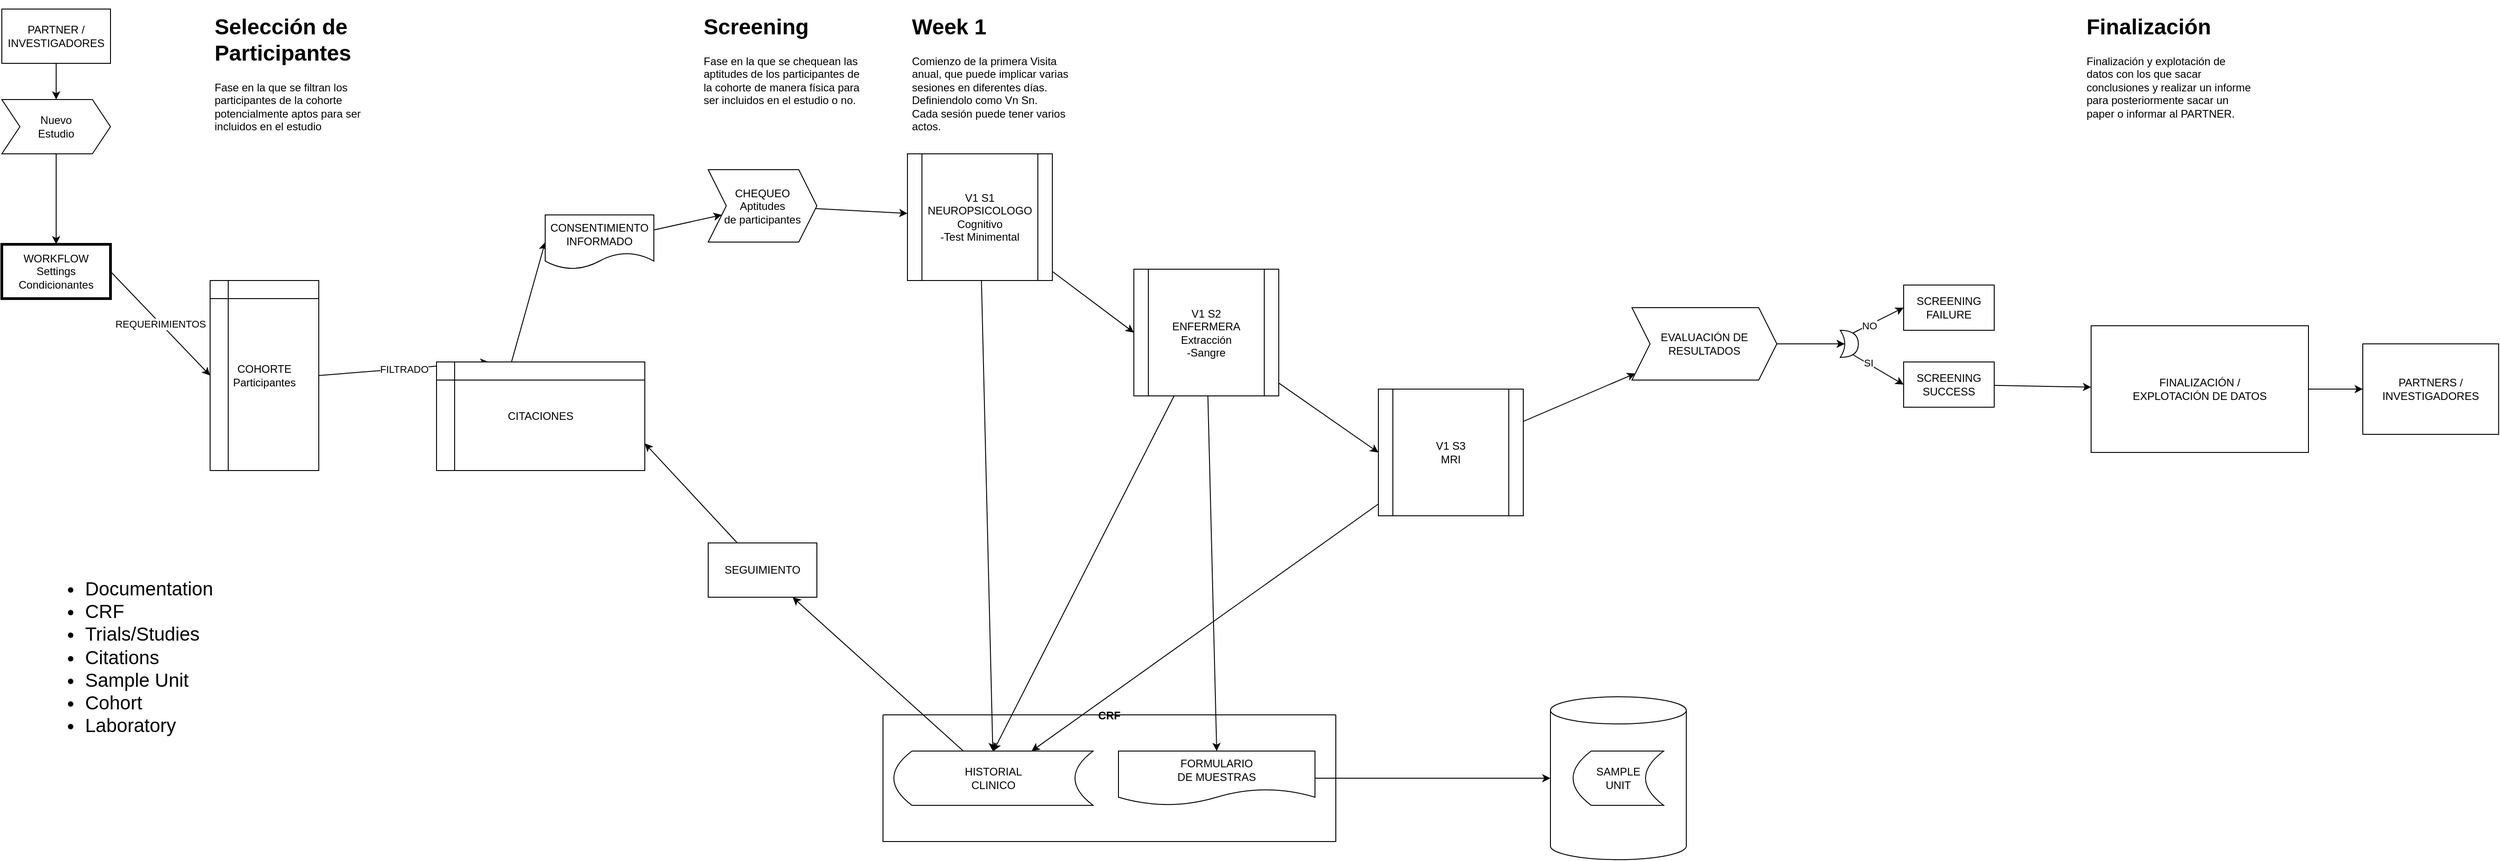 <mxfile>
    <diagram id="v-q1EdR2UzP3FlL0p8zX" name="Page-1">
        <mxGraphModel dx="2386" dy="2014" grid="1" gridSize="10" guides="1" tooltips="1" connect="1" arrows="1" fold="1" page="1" pageScale="1" pageWidth="1169" pageHeight="1654" math="0" shadow="0">
            <root>
                <mxCell id="0"/>
                <mxCell id="1" parent="0"/>
                <mxCell id="60" value="" style="shape=cylinder3;whiteSpace=wrap;html=1;boundedLbl=1;backgroundOutline=1;size=15;rounded=0;glass=0;sketch=0;strokeWidth=1;gradientColor=none;" parent="1" vertex="1">
                    <mxGeometry x="1720" y="780" width="150" height="180" as="geometry"/>
                </mxCell>
                <mxCell id="2" value="WORKFLOW&lt;br&gt;Settings&lt;br&gt;Condicionantes" style="rounded=0;whiteSpace=wrap;html=1;glass=0;strokeWidth=3;" parent="1" vertex="1">
                    <mxGeometry x="10" y="280" width="120" height="60" as="geometry"/>
                </mxCell>
                <mxCell id="70" style="edgeStyle=none;html=1;shadow=0;" parent="1" source="5" target="69" edge="1">
                    <mxGeometry relative="1" as="geometry"/>
                </mxCell>
                <mxCell id="5" value="PARTNER / INVESTIGADORES" style="rounded=0;whiteSpace=wrap;html=1;" parent="1" vertex="1">
                    <mxGeometry x="10" y="20" width="120" height="60" as="geometry"/>
                </mxCell>
                <mxCell id="101" style="edgeStyle=none;html=1;shadow=0;" parent="1" source="7" target="42" edge="1">
                    <mxGeometry relative="1" as="geometry"/>
                </mxCell>
                <mxCell id="103" style="edgeStyle=none;html=1;entryX=0;entryY=0.5;entryDx=0;entryDy=0;" parent="1" source="7" target="8" edge="1">
                    <mxGeometry relative="1" as="geometry"/>
                </mxCell>
                <mxCell id="7" value="V1 S1&lt;br&gt;NEUROPSICOLOGO&lt;br&gt;Cognitivo&lt;br&gt;-Test Minimental" style="shape=process;whiteSpace=wrap;html=1;backgroundOutline=1;glass=0;strokeWidth=1;" parent="1" vertex="1">
                    <mxGeometry x="1010" y="180" width="160" height="140" as="geometry"/>
                </mxCell>
                <mxCell id="100" style="edgeStyle=none;html=1;entryX=0.5;entryY=0;entryDx=0;entryDy=0;shadow=0;" parent="1" source="8" target="51" edge="1">
                    <mxGeometry relative="1" as="geometry"/>
                </mxCell>
                <mxCell id="102" style="edgeStyle=none;html=1;entryX=0.5;entryY=0;entryDx=0;entryDy=0;shadow=0;" parent="1" source="8" target="42" edge="1">
                    <mxGeometry relative="1" as="geometry"/>
                </mxCell>
                <mxCell id="104" style="edgeStyle=none;html=1;entryX=0;entryY=0.5;entryDx=0;entryDy=0;" parent="1" source="8" target="90" edge="1">
                    <mxGeometry relative="1" as="geometry"/>
                </mxCell>
                <mxCell id="8" value="V1 S2&lt;br&gt;ENFERMERA&lt;br&gt;Extracción&lt;br&gt;-Sangre" style="shape=process;whiteSpace=wrap;html=1;backgroundOutline=1;glass=0;strokeWidth=1;" parent="1" vertex="1">
                    <mxGeometry x="1260" y="307.5" width="160" height="140" as="geometry"/>
                </mxCell>
                <mxCell id="13" value="&lt;h1&gt;Selección de Participantes&lt;/h1&gt;&lt;p&gt;Fase en la que se filtran los participantes de la cohorte potencialmente aptos para ser incluidos en el estudio&amp;nbsp;&lt;/p&gt;" style="text;html=1;strokeColor=none;fillColor=none;spacing=5;spacingTop=-20;whiteSpace=wrap;overflow=hidden;rounded=0;glass=0;" parent="1" vertex="1">
                    <mxGeometry x="240" y="20" width="190" height="140" as="geometry"/>
                </mxCell>
                <mxCell id="15" value="COHORTE&lt;br&gt;Participantes" style="shape=internalStorage;whiteSpace=wrap;html=1;backgroundOutline=1;glass=0;strokeWidth=1;" parent="1" vertex="1">
                    <mxGeometry x="240" y="320" width="120" height="210" as="geometry"/>
                </mxCell>
                <mxCell id="88" style="edgeStyle=none;html=1;shadow=0;" parent="1" source="17" target="7" edge="1">
                    <mxGeometry relative="1" as="geometry"/>
                </mxCell>
                <mxCell id="17" value="CHEQUEO&lt;br&gt;Aptitudes&lt;br&gt;de participantes" style="shape=step;perimeter=stepPerimeter;whiteSpace=wrap;html=1;fixedSize=1;glass=0;strokeWidth=1;" parent="1" vertex="1">
                    <mxGeometry x="790" y="197.5" width="120" height="80" as="geometry"/>
                </mxCell>
                <mxCell id="18" value="&lt;h1&gt;Screening&lt;/h1&gt;&lt;p&gt;Fase en la que se chequean las aptitudes de los participantes de la cohorte de manera física para ser incluidos en el estudio o no.&lt;/p&gt;" style="text;html=1;strokeColor=none;fillColor=none;spacing=5;spacingTop=-20;whiteSpace=wrap;overflow=hidden;rounded=0;glass=0;" parent="1" vertex="1">
                    <mxGeometry x="780" y="20" width="190" height="120" as="geometry"/>
                </mxCell>
                <mxCell id="20" value="" style="endArrow=classic;html=1;exitX=1;exitY=0.5;exitDx=0;exitDy=0;entryX=0.25;entryY=0;entryDx=0;entryDy=0;" parent="1" source="15" target="46" edge="1">
                    <mxGeometry relative="1" as="geometry">
                        <mxPoint x="450" y="160" as="sourcePoint"/>
                        <mxPoint x="550" y="160" as="targetPoint"/>
                        <Array as="points"/>
                    </mxGeometry>
                </mxCell>
                <mxCell id="21" value="FILTRADO" style="edgeLabel;resizable=0;html=1;align=center;verticalAlign=middle;glass=0;strokeWidth=1;" parent="20" connectable="0" vertex="1">
                    <mxGeometry relative="1" as="geometry"/>
                </mxCell>
                <mxCell id="22" value="" style="endArrow=classic;html=1;entryX=0;entryY=0.5;entryDx=0;entryDy=0;exitX=1;exitY=0.5;exitDx=0;exitDy=0;" parent="1" source="2" target="15" edge="1">
                    <mxGeometry relative="1" as="geometry">
                        <mxPoint x="190" y="130" as="sourcePoint"/>
                        <mxPoint x="330" y="140" as="targetPoint"/>
                    </mxGeometry>
                </mxCell>
                <mxCell id="23" value="REQUERIMIENTOS" style="edgeLabel;resizable=0;html=1;align=center;verticalAlign=middle;glass=0;strokeWidth=1;" parent="22" connectable="0" vertex="1">
                    <mxGeometry relative="1" as="geometry"/>
                </mxCell>
                <mxCell id="32" style="edgeStyle=none;html=1;entryX=0;entryY=0.5;entryDx=0;entryDy=0;exitX=0.7;exitY=0.1;exitDx=0;exitDy=0;exitPerimeter=0;" parent="1" source="25" target="27" edge="1">
                    <mxGeometry relative="1" as="geometry"/>
                </mxCell>
                <mxCell id="39" value="NO" style="edgeLabel;html=1;align=center;verticalAlign=middle;resizable=0;points=[];" parent="32" vertex="1" connectable="0">
                    <mxGeometry x="-0.374" relative="1" as="geometry">
                        <mxPoint as="offset"/>
                    </mxGeometry>
                </mxCell>
                <mxCell id="37" style="edgeStyle=none;html=1;exitX=0.7;exitY=0.9;exitDx=0;exitDy=0;exitPerimeter=0;entryX=0;entryY=0.5;entryDx=0;entryDy=0;" parent="1" source="25" target="28" edge="1">
                    <mxGeometry relative="1" as="geometry"/>
                </mxCell>
                <mxCell id="38" value="SI" style="edgeLabel;html=1;align=center;verticalAlign=middle;resizable=0;points=[];" parent="37" vertex="1" connectable="0">
                    <mxGeometry x="0.3" y="-2" relative="1" as="geometry">
                        <mxPoint x="-19" y="-15" as="offset"/>
                    </mxGeometry>
                </mxCell>
                <mxCell id="25" value="" style="shape=xor;whiteSpace=wrap;html=1;glass=0;strokeWidth=1;" parent="1" vertex="1">
                    <mxGeometry x="2040" y="375" width="20" height="30" as="geometry"/>
                </mxCell>
                <mxCell id="27" value="SCREENING FAILURE" style="rounded=0;whiteSpace=wrap;html=1;glass=0;strokeWidth=1;" parent="1" vertex="1">
                    <mxGeometry x="2110" y="325" width="100" height="50" as="geometry"/>
                </mxCell>
                <mxCell id="96" style="edgeStyle=none;html=1;shadow=0;" parent="1" source="28" target="73" edge="1">
                    <mxGeometry relative="1" as="geometry"/>
                </mxCell>
                <mxCell id="28" value="SCREENING SUCCESS" style="rounded=0;whiteSpace=wrap;html=1;glass=0;strokeWidth=1;" parent="1" vertex="1">
                    <mxGeometry x="2110" y="410" width="100" height="50" as="geometry"/>
                </mxCell>
                <mxCell id="43" value="CRF" style="swimlane;startSize=0;glass=0;strokeWidth=1;swimlaneFillColor=none;gradientColor=none;rounded=0;arcSize=22;swimlaneLine=1;sketch=0;" parent="1" vertex="1">
                    <mxGeometry x="983" y="800" width="500" height="140" as="geometry">
                        <mxRectangle x="670" y="340" width="50" height="40" as="alternateBounds"/>
                    </mxGeometry>
                </mxCell>
                <mxCell id="42" value="HISTORIAL&lt;br&gt;CLINICO" style="shape=dataStorage;whiteSpace=wrap;html=1;fixedSize=1;glass=0;strokeWidth=1;" parent="43" vertex="1">
                    <mxGeometry x="12" y="40" width="220" height="60" as="geometry"/>
                </mxCell>
                <mxCell id="51" value="FORMULARIO&lt;br&gt;DE MUESTRAS" style="shape=document;whiteSpace=wrap;html=1;boundedLbl=1;rounded=0;glass=0;sketch=0;strokeWidth=1;gradientColor=none;" parent="43" vertex="1">
                    <mxGeometry x="260" y="40" width="217" height="60" as="geometry"/>
                </mxCell>
                <mxCell id="86" style="edgeStyle=none;html=1;entryX=0;entryY=0.5;entryDx=0;entryDy=0;shadow=0;" parent="1" target="35" edge="1">
                    <mxGeometry relative="1" as="geometry">
                        <mxPoint x="570" y="420" as="sourcePoint"/>
                    </mxGeometry>
                </mxCell>
                <mxCell id="46" value="CITACIONES" style="shape=internalStorage;whiteSpace=wrap;html=1;backgroundOutline=1;rounded=0;glass=0;sketch=0;strokeWidth=1;gradientColor=none;" parent="1" vertex="1">
                    <mxGeometry x="490" y="410" width="230" height="120" as="geometry"/>
                </mxCell>
                <mxCell id="49" value="&lt;h1&gt;Week 1&lt;/h1&gt;&lt;p&gt;Comienzo de la primera Visita anual, que puede implicar varias sesiones en diferentes días. Definiendolo como Vn Sn.&lt;br&gt;Cada sesión puede tener varios actos.&lt;/p&gt;" style="text;html=1;strokeColor=none;fillColor=none;spacing=5;spacingTop=-20;whiteSpace=wrap;overflow=hidden;rounded=0;glass=0;" parent="1" vertex="1">
                    <mxGeometry x="1010" y="20" width="190" height="140" as="geometry"/>
                </mxCell>
                <mxCell id="50" value="SAMPLE&lt;br&gt;UNIT" style="shape=dataStorage;whiteSpace=wrap;html=1;fixedSize=1;rounded=0;glass=0;sketch=0;strokeWidth=1;gradientColor=none;" parent="1" vertex="1">
                    <mxGeometry x="1745" y="840" width="100" height="60" as="geometry"/>
                </mxCell>
                <mxCell id="59" style="edgeStyle=none;html=1;entryX=1;entryY=0.75;entryDx=0;entryDy=0;" parent="1" source="57" target="46" edge="1">
                    <mxGeometry relative="1" as="geometry"/>
                </mxCell>
                <mxCell id="57" value="SEGUIMIENTO" style="whiteSpace=wrap;html=1;glass=0;strokeWidth=1;" parent="1" vertex="1">
                    <mxGeometry x="790" y="610" width="120" height="60" as="geometry"/>
                </mxCell>
                <mxCell id="58" value="" style="edgeStyle=none;html=1;shadow=0;" parent="1" source="42" target="57" edge="1">
                    <mxGeometry relative="1" as="geometry"/>
                </mxCell>
                <mxCell id="71" style="edgeStyle=none;html=1;entryX=0.5;entryY=0;entryDx=0;entryDy=0;shadow=0;" parent="1" source="69" target="2" edge="1">
                    <mxGeometry relative="1" as="geometry"/>
                </mxCell>
                <mxCell id="69" value="Nuevo&lt;br&gt;Estudio" style="shape=step;perimeter=stepPerimeter;whiteSpace=wrap;html=1;fixedSize=1;rounded=0;glass=0;sketch=0;strokeWidth=1;gradientColor=none;" parent="1" vertex="1">
                    <mxGeometry x="10" y="120" width="120" height="60" as="geometry"/>
                </mxCell>
                <mxCell id="76" value="" style="edgeStyle=none;html=1;shadow=0;" parent="1" source="73" target="75" edge="1">
                    <mxGeometry relative="1" as="geometry"/>
                </mxCell>
                <mxCell id="73" value="FINALIZACIÓN /&lt;br&gt;EXPLOTACIÓN DE DATOS" style="rounded=0;whiteSpace=wrap;html=1;glass=0;strokeWidth=1;" parent="1" vertex="1">
                    <mxGeometry x="2317" y="370" width="240" height="140" as="geometry"/>
                </mxCell>
                <mxCell id="75" value="PARTNERS /&lt;br&gt;INVESTIGADORES" style="rounded=0;whiteSpace=wrap;html=1;glass=0;strokeWidth=1;" parent="1" vertex="1">
                    <mxGeometry x="2617" y="390" width="150" height="100" as="geometry"/>
                </mxCell>
                <mxCell id="78" value="&lt;h1&gt;Finalización&lt;/h1&gt;&lt;p&gt;Finalización y explotación de datos con los que sacar conclusiones y realizar un informe para posteriormente sacar un paper o informar al PARTNER.&lt;/p&gt;" style="text;html=1;strokeColor=none;fillColor=none;spacing=5;spacingTop=-20;whiteSpace=wrap;overflow=hidden;rounded=0;glass=0;" parent="1" vertex="1">
                    <mxGeometry x="2307" y="20" width="190" height="140" as="geometry"/>
                </mxCell>
                <mxCell id="87" style="edgeStyle=none;html=1;shadow=0;" parent="1" source="35" target="17" edge="1">
                    <mxGeometry relative="1" as="geometry"/>
                </mxCell>
                <mxCell id="35" value="CONSENTIMIENTO&lt;br&gt;INFORMADO" style="shape=document;whiteSpace=wrap;html=1;boundedLbl=1;glass=0;strokeWidth=1;" parent="1" vertex="1">
                    <mxGeometry x="610" y="247.5" width="120" height="60" as="geometry"/>
                </mxCell>
                <mxCell id="94" style="edgeStyle=none;html=1;shadow=0;" parent="1" source="90" target="91" edge="1">
                    <mxGeometry relative="1" as="geometry"/>
                </mxCell>
                <mxCell id="99" style="edgeStyle=none;html=1;shadow=0;" parent="1" source="90" target="42" edge="1">
                    <mxGeometry relative="1" as="geometry"/>
                </mxCell>
                <mxCell id="90" value="V1 S3&lt;br&gt;MRI" style="shape=process;whiteSpace=wrap;html=1;backgroundOutline=1;glass=0;strokeWidth=1;" parent="1" vertex="1">
                    <mxGeometry x="1530" y="440" width="160" height="140" as="geometry"/>
                </mxCell>
                <mxCell id="95" style="edgeStyle=none;html=1;entryX=0.25;entryY=0.5;entryDx=0;entryDy=0;entryPerimeter=0;shadow=0;" parent="1" source="91" target="25" edge="1">
                    <mxGeometry relative="1" as="geometry"/>
                </mxCell>
                <mxCell id="91" value="EVALUACIÓN DE RESULTADOS" style="shape=step;perimeter=stepPerimeter;whiteSpace=wrap;html=1;fixedSize=1;glass=0;strokeWidth=1;" parent="1" vertex="1">
                    <mxGeometry x="1810" y="350" width="160" height="80" as="geometry"/>
                </mxCell>
                <mxCell id="105" style="edgeStyle=none;html=1;entryX=0;entryY=0.5;entryDx=0;entryDy=0;entryPerimeter=0;" parent="1" source="51" target="60" edge="1">
                    <mxGeometry relative="1" as="geometry"/>
                </mxCell>
                <mxCell id="106" value="&lt;ul style=&quot;font-size: 21px&quot;&gt;&lt;li style=&quot;font-size: 21px&quot;&gt;Documentation&lt;/li&gt;&lt;li style=&quot;font-size: 21px&quot;&gt;CRF&lt;/li&gt;&lt;li style=&quot;font-size: 21px&quot;&gt;Trials/Studies&lt;/li&gt;&lt;li style=&quot;font-size: 21px&quot;&gt;Citations&lt;/li&gt;&lt;li style=&quot;font-size: 21px&quot;&gt;Sample Unit&lt;/li&gt;&lt;li style=&quot;font-size: 21px&quot;&gt;Cohort&lt;/li&gt;&lt;li style=&quot;font-size: 21px&quot;&gt;Laboratory&lt;/li&gt;&lt;/ul&gt;" style="text;strokeColor=none;fillColor=none;html=1;whiteSpace=wrap;verticalAlign=top;overflow=hidden;fontSize=21;" parent="1" vertex="1">
                    <mxGeometry x="60" y="620" width="190" height="310" as="geometry"/>
                </mxCell>
            </root>
        </mxGraphModel>
    </diagram>
</mxfile>